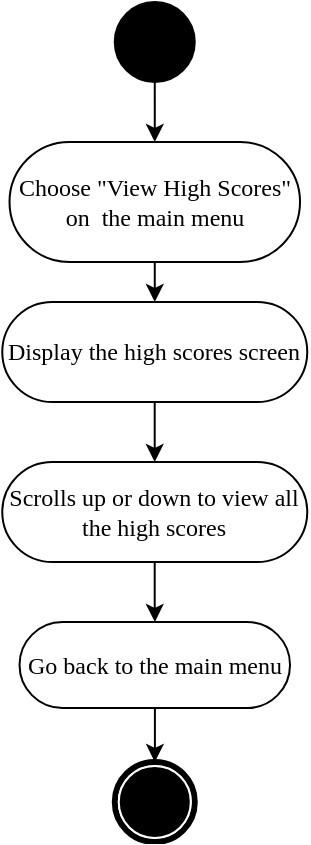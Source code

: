 <mxfile version="23.1.2" type="github">
  <diagram name="第 1 页" id="rXJZh0kovRQLstCPD7ZZ">
    <mxGraphModel dx="2074" dy="3478" grid="1" gridSize="10" guides="1" tooltips="1" connect="1" arrows="1" fold="1" page="1" pageScale="1" pageWidth="827" pageHeight="1169" math="0" shadow="0">
      <root>
        <mxCell id="0" />
        <mxCell id="1" parent="0" />
        <mxCell id="sFEqSzVRB54il9WVHIf6-2" value="" style="edgeStyle=orthogonalEdgeStyle;rounded=0;orthogonalLoop=1;jettySize=auto;html=1;" edge="1" parent="1" source="U2qfBU7l8Q5KQf0i5ZuT-2" target="sFEqSzVRB54il9WVHIf6-1">
          <mxGeometry relative="1" as="geometry" />
        </mxCell>
        <mxCell id="U2qfBU7l8Q5KQf0i5ZuT-2" value="Display the high scores screen" style="rounded=1;whiteSpace=wrap;html=1;shadow=0;comic=0;labelBackgroundColor=none;strokeWidth=1;fontFamily=Verdana;fontSize=12;align=center;arcSize=50;" parent="1" vertex="1">
          <mxGeometry x="271.14" y="-1850" width="152.49" height="50" as="geometry" />
        </mxCell>
        <mxCell id="U2qfBU7l8Q5KQf0i5ZuT-3" value="" style="edgeStyle=orthogonalEdgeStyle;rounded=0;orthogonalLoop=1;jettySize=auto;html=1;entryX=0.5;entryY=0;entryDx=0;entryDy=0;" parent="1" source="U2qfBU7l8Q5KQf0i5ZuT-4" target="U2qfBU7l8Q5KQf0i5ZuT-15" edge="1">
          <mxGeometry relative="1" as="geometry">
            <mxPoint x="342.25" y="-1930" as="targetPoint" />
          </mxGeometry>
        </mxCell>
        <mxCell id="U2qfBU7l8Q5KQf0i5ZuT-4" value="" style="ellipse;whiteSpace=wrap;html=1;rounded=0;shadow=0;comic=0;labelBackgroundColor=none;strokeWidth=1;fillColor=#000000;fontFamily=Verdana;fontSize=12;align=center;" parent="1" vertex="1">
          <mxGeometry x="327.38" y="-2000" width="40" height="40" as="geometry" />
        </mxCell>
        <mxCell id="mcZHgIAfH_DeUEUgBjVq-1" value="" style="edgeStyle=orthogonalEdgeStyle;rounded=0;orthogonalLoop=1;jettySize=auto;html=1;" parent="1" source="U2qfBU7l8Q5KQf0i5ZuT-6" target="U2qfBU7l8Q5KQf0i5ZuT-12" edge="1">
          <mxGeometry relative="1" as="geometry" />
        </mxCell>
        <mxCell id="U2qfBU7l8Q5KQf0i5ZuT-6" value="Go back to the main menu" style="rounded=1;whiteSpace=wrap;html=1;shadow=0;comic=0;labelBackgroundColor=none;strokeWidth=1;fontFamily=Verdana;fontSize=12;align=center;arcSize=50;" parent="1" vertex="1">
          <mxGeometry x="279.76" y="-1690" width="135.25" height="43" as="geometry" />
        </mxCell>
        <mxCell id="U2qfBU7l8Q5KQf0i5ZuT-12" value="" style="shape=mxgraph.bpmn.shape;html=1;verticalLabelPosition=bottom;labelBackgroundColor=#ffffff;verticalAlign=top;perimeter=ellipsePerimeter;outline=end;symbol=terminate;rounded=0;shadow=0;comic=0;strokeWidth=1;fontFamily=Verdana;fontSize=12;align=center;" parent="1" vertex="1">
          <mxGeometry x="327.39" y="-1620" width="40" height="40" as="geometry" />
        </mxCell>
        <mxCell id="U2qfBU7l8Q5KQf0i5ZuT-13" value="" style="edgeStyle=orthogonalEdgeStyle;rounded=0;orthogonalLoop=1;jettySize=auto;html=1;" parent="1" source="U2qfBU7l8Q5KQf0i5ZuT-15" target="U2qfBU7l8Q5KQf0i5ZuT-2" edge="1">
          <mxGeometry relative="1" as="geometry">
            <Array as="points">
              <mxPoint x="342" y="-1810" />
              <mxPoint x="342" y="-1810" />
            </Array>
          </mxGeometry>
        </mxCell>
        <mxCell id="U2qfBU7l8Q5KQf0i5ZuT-15" value="Choose &quot;View High Scores&quot; on&amp;nbsp; the main menu" style="rounded=1;whiteSpace=wrap;html=1;shadow=0;comic=0;labelBackgroundColor=none;strokeWidth=1;fontFamily=Verdana;fontSize=12;align=center;arcSize=50;" parent="1" vertex="1">
          <mxGeometry x="274.76" y="-1930" width="145.25" height="60" as="geometry" />
        </mxCell>
        <mxCell id="sFEqSzVRB54il9WVHIf6-3" value="" style="edgeStyle=orthogonalEdgeStyle;rounded=0;orthogonalLoop=1;jettySize=auto;html=1;" edge="1" parent="1" source="sFEqSzVRB54il9WVHIf6-1" target="U2qfBU7l8Q5KQf0i5ZuT-6">
          <mxGeometry relative="1" as="geometry" />
        </mxCell>
        <mxCell id="sFEqSzVRB54il9WVHIf6-1" value="Scrolls up or down to view all the high scores" style="rounded=1;whiteSpace=wrap;html=1;shadow=0;comic=0;labelBackgroundColor=none;strokeWidth=1;fontFamily=Verdana;fontSize=12;align=center;arcSize=50;" vertex="1" parent="1">
          <mxGeometry x="271.14" y="-1770" width="152.49" height="50" as="geometry" />
        </mxCell>
      </root>
    </mxGraphModel>
  </diagram>
</mxfile>
